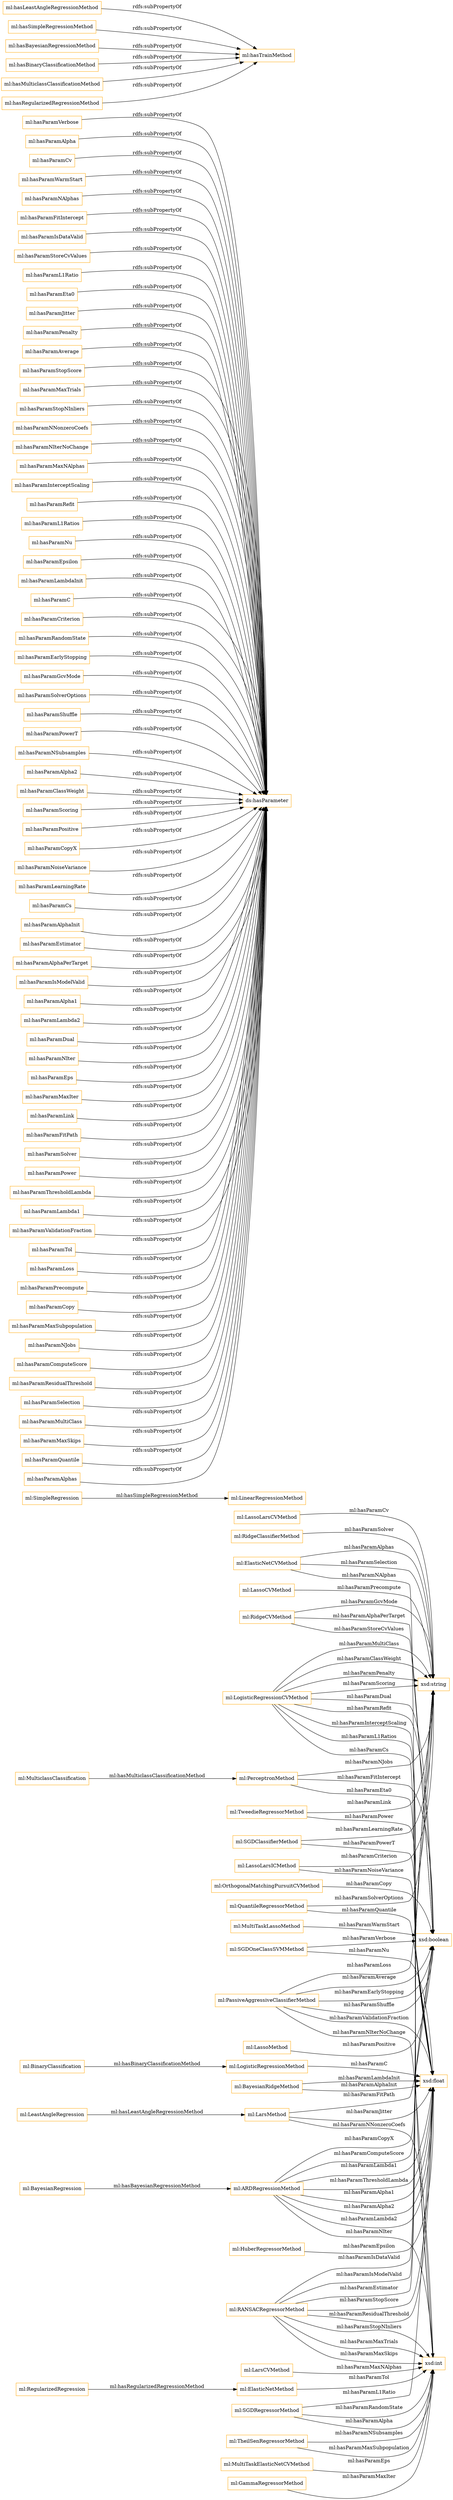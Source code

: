 digraph ar2dtool_diagram { 
rankdir=LR;
size="1501"
node [shape = rectangle, color="orange"]; "ml:LarsCVMethod" "ml:LarsMethod" "ml:HuberRegressorMethod" "ml:OrthogonalMatchingPursuitCVMethod" "ml:MultiTaskLassoMethod" "ml:SGDRegressorMethod" "ml:ARDRegressionMethod" "ml:MultiTaskElasticNetCVMethod" "ml:LassoLarsCVMethod" "ml:LogisticRegressionCVMethod" "ml:PerceptronMethod" "ml:LogisticRegressionMethod" "ml:RidgeClassifierMethod" "ml:SGDClassifierMethod" "ml:LassoLarsICMethod" "ml:PassiveAggressiveClassifierMethod" "ml:GammaRegressorMethod" "ml:RidgeCVMethod" "ml:SGDOneClassSVMMethod" "ml:TheilSenRegressorMethod" "ml:ElasticNetMethod" "ml:TweedieRegressorMethod" "ml:BayesianRidgeMethod" "ml:LassoMethod" "ml:LinearRegressionMethod" "ml:ElasticNetCVMethod" "ml:QuantileRegressorMethod" "ml:RANSACRegressorMethod" "ml:LassoCVMethod" ; /*classes style*/
	"ml:hasParamVerbose" -> "ds:hasParameter" [ label = "rdfs:subPropertyOf" ];
	"ml:hasParamAlpha" -> "ds:hasParameter" [ label = "rdfs:subPropertyOf" ];
	"ml:hasParamCv" -> "ds:hasParameter" [ label = "rdfs:subPropertyOf" ];
	"ml:hasParamWarmStart" -> "ds:hasParameter" [ label = "rdfs:subPropertyOf" ];
	"ml:hasParamNAlphas" -> "ds:hasParameter" [ label = "rdfs:subPropertyOf" ];
	"ml:hasParamFitIntercept" -> "ds:hasParameter" [ label = "rdfs:subPropertyOf" ];
	"ml:hasParamIsDataValid" -> "ds:hasParameter" [ label = "rdfs:subPropertyOf" ];
	"ml:hasParamStoreCvValues" -> "ds:hasParameter" [ label = "rdfs:subPropertyOf" ];
	"ml:hasParamL1Ratio" -> "ds:hasParameter" [ label = "rdfs:subPropertyOf" ];
	"ml:hasParamEta0" -> "ds:hasParameter" [ label = "rdfs:subPropertyOf" ];
	"ml:hasParamJitter" -> "ds:hasParameter" [ label = "rdfs:subPropertyOf" ];
	"ml:hasParamPenalty" -> "ds:hasParameter" [ label = "rdfs:subPropertyOf" ];
	"ml:hasParamAverage" -> "ds:hasParameter" [ label = "rdfs:subPropertyOf" ];
	"ml:hasParamStopScore" -> "ds:hasParameter" [ label = "rdfs:subPropertyOf" ];
	"ml:hasParamMaxTrials" -> "ds:hasParameter" [ label = "rdfs:subPropertyOf" ];
	"ml:hasParamStopNInliers" -> "ds:hasParameter" [ label = "rdfs:subPropertyOf" ];
	"ml:hasParamNNonzeroCoefs" -> "ds:hasParameter" [ label = "rdfs:subPropertyOf" ];
	"ml:hasParamNIterNoChange" -> "ds:hasParameter" [ label = "rdfs:subPropertyOf" ];
	"ml:hasParamMaxNAlphas" -> "ds:hasParameter" [ label = "rdfs:subPropertyOf" ];
	"ml:hasParamInterceptScaling" -> "ds:hasParameter" [ label = "rdfs:subPropertyOf" ];
	"ml:hasParamRefit" -> "ds:hasParameter" [ label = "rdfs:subPropertyOf" ];
	"ml:hasParamL1Ratios" -> "ds:hasParameter" [ label = "rdfs:subPropertyOf" ];
	"ml:hasParamNu" -> "ds:hasParameter" [ label = "rdfs:subPropertyOf" ];
	"ml:hasParamEpsilon" -> "ds:hasParameter" [ label = "rdfs:subPropertyOf" ];
	"ml:hasParamLambdaInit" -> "ds:hasParameter" [ label = "rdfs:subPropertyOf" ];
	"ml:hasParamC" -> "ds:hasParameter" [ label = "rdfs:subPropertyOf" ];
	"ml:hasParamCriterion" -> "ds:hasParameter" [ label = "rdfs:subPropertyOf" ];
	"ml:hasParamRandomState" -> "ds:hasParameter" [ label = "rdfs:subPropertyOf" ];
	"ml:hasParamEarlyStopping" -> "ds:hasParameter" [ label = "rdfs:subPropertyOf" ];
	"ml:hasParamGcvMode" -> "ds:hasParameter" [ label = "rdfs:subPropertyOf" ];
	"ml:hasParamSolverOptions" -> "ds:hasParameter" [ label = "rdfs:subPropertyOf" ];
	"ml:hasParamShuffle" -> "ds:hasParameter" [ label = "rdfs:subPropertyOf" ];
	"ml:hasParamPowerT" -> "ds:hasParameter" [ label = "rdfs:subPropertyOf" ];
	"ml:hasParamNSubsamples" -> "ds:hasParameter" [ label = "rdfs:subPropertyOf" ];
	"ml:hasParamAlpha2" -> "ds:hasParameter" [ label = "rdfs:subPropertyOf" ];
	"ml:hasParamClassWeight" -> "ds:hasParameter" [ label = "rdfs:subPropertyOf" ];
	"ml:hasParamScoring" -> "ds:hasParameter" [ label = "rdfs:subPropertyOf" ];
	"ml:hasParamPositive" -> "ds:hasParameter" [ label = "rdfs:subPropertyOf" ];
	"ml:hasLeastAngleRegressionMethod" -> "ml:hasTrainMethod" [ label = "rdfs:subPropertyOf" ];
	"ml:hasParamCopyX" -> "ds:hasParameter" [ label = "rdfs:subPropertyOf" ];
	"ml:hasSimpleRegressionMethod" -> "ml:hasTrainMethod" [ label = "rdfs:subPropertyOf" ];
	"ml:hasParamNoiseVariance" -> "ds:hasParameter" [ label = "rdfs:subPropertyOf" ];
	"ml:hasParamLearningRate" -> "ds:hasParameter" [ label = "rdfs:subPropertyOf" ];
	"ml:hasParamCs" -> "ds:hasParameter" [ label = "rdfs:subPropertyOf" ];
	"ml:hasParamAlphaInit" -> "ds:hasParameter" [ label = "rdfs:subPropertyOf" ];
	"ml:hasParamEstimator" -> "ds:hasParameter" [ label = "rdfs:subPropertyOf" ];
	"ml:hasParamAlphaPerTarget" -> "ds:hasParameter" [ label = "rdfs:subPropertyOf" ];
	"ml:hasParamIsModelValid" -> "ds:hasParameter" [ label = "rdfs:subPropertyOf" ];
	"ml:hasParamAlpha1" -> "ds:hasParameter" [ label = "rdfs:subPropertyOf" ];
	"ml:hasParamLambda2" -> "ds:hasParameter" [ label = "rdfs:subPropertyOf" ];
	"ml:hasParamDual" -> "ds:hasParameter" [ label = "rdfs:subPropertyOf" ];
	"ml:hasParamNIter" -> "ds:hasParameter" [ label = "rdfs:subPropertyOf" ];
	"ml:hasParamEps" -> "ds:hasParameter" [ label = "rdfs:subPropertyOf" ];
	"ml:hasBayesianRegressionMethod" -> "ml:hasTrainMethod" [ label = "rdfs:subPropertyOf" ];
	"ml:hasParamMaxIter" -> "ds:hasParameter" [ label = "rdfs:subPropertyOf" ];
	"ml:hasParamLink" -> "ds:hasParameter" [ label = "rdfs:subPropertyOf" ];
	"ml:hasBinaryClassificationMethod" -> "ml:hasTrainMethod" [ label = "rdfs:subPropertyOf" ];
	"ml:hasParamFitPath" -> "ds:hasParameter" [ label = "rdfs:subPropertyOf" ];
	"ml:hasParamSolver" -> "ds:hasParameter" [ label = "rdfs:subPropertyOf" ];
	"ml:hasParamPower" -> "ds:hasParameter" [ label = "rdfs:subPropertyOf" ];
	"ml:hasParamThresholdLambda" -> "ds:hasParameter" [ label = "rdfs:subPropertyOf" ];
	"ml:hasParamLambda1" -> "ds:hasParameter" [ label = "rdfs:subPropertyOf" ];
	"ml:hasParamValidationFraction" -> "ds:hasParameter" [ label = "rdfs:subPropertyOf" ];
	"ml:hasParamTol" -> "ds:hasParameter" [ label = "rdfs:subPropertyOf" ];
	"ml:hasMulticlassClassificationMethod" -> "ml:hasTrainMethod" [ label = "rdfs:subPropertyOf" ];
	"ml:hasParamLoss" -> "ds:hasParameter" [ label = "rdfs:subPropertyOf" ];
	"ml:hasParamPrecompute" -> "ds:hasParameter" [ label = "rdfs:subPropertyOf" ];
	"ml:hasParamCopy" -> "ds:hasParameter" [ label = "rdfs:subPropertyOf" ];
	"ml:hasParamMaxSubpopulation" -> "ds:hasParameter" [ label = "rdfs:subPropertyOf" ];
	"ml:hasRegularizedRegressionMethod" -> "ml:hasTrainMethod" [ label = "rdfs:subPropertyOf" ];
	"ml:hasParamNJobs" -> "ds:hasParameter" [ label = "rdfs:subPropertyOf" ];
	"ml:hasParamComputeScore" -> "ds:hasParameter" [ label = "rdfs:subPropertyOf" ];
	"ml:hasParamResidualThreshold" -> "ds:hasParameter" [ label = "rdfs:subPropertyOf" ];
	"ml:hasParamSelection" -> "ds:hasParameter" [ label = "rdfs:subPropertyOf" ];
	"ml:hasParamMultiClass" -> "ds:hasParameter" [ label = "rdfs:subPropertyOf" ];
	"ml:hasParamMaxSkips" -> "ds:hasParameter" [ label = "rdfs:subPropertyOf" ];
	"ml:hasParamQuantile" -> "ds:hasParameter" [ label = "rdfs:subPropertyOf" ];
	"ml:hasParamAlphas" -> "ds:hasParameter" [ label = "rdfs:subPropertyOf" ];
	"ml:BayesianRegression" -> "ml:ARDRegressionMethod" [ label = "ml:hasBayesianRegressionMethod" ];
	"ml:LassoLarsICMethod" -> "xsd:string" [ label = "ml:hasParamCriterion" ];
	"ml:LogisticRegressionMethod" -> "xsd:float" [ label = "ml:hasParamC" ];
	"ml:RidgeCVMethod" -> "xsd:string" [ label = "ml:hasParamGcvMode" ];
	"ml:PassiveAggressiveClassifierMethod" -> "xsd:float" [ label = "ml:hasParamValidationFraction" ];
	"ml:RANSACRegressorMethod" -> "xsd:int" [ label = "ml:hasParamMaxSkips" ];
	"ml:LogisticRegressionCVMethod" -> "xsd:int" [ label = "ml:hasParamCs" ];
	"ml:RidgeCVMethod" -> "xsd:boolean" [ label = "ml:hasParamAlphaPerTarget" ];
	"ml:TweedieRegressorMethod" -> "xsd:float" [ label = "ml:hasParamPower" ];
	"ml:RANSACRegressorMethod" -> "xsd:float" [ label = "ml:hasParamStopScore" ];
	"ml:QuantileRegressorMethod" -> "xsd:float" [ label = "ml:hasParamQuantile" ];
	"ml:SGDRegressorMethod" -> "xsd:int" [ label = "ml:hasParamAlpha" ];
	"ml:LassoLarsCVMethod" -> "xsd:string" [ label = "ml:hasParamCv" ];
	"ml:LogisticRegressionCVMethod" -> "xsd:string" [ label = "ml:hasParamScoring" ];
	"ml:TweedieRegressorMethod" -> "xsd:string" [ label = "ml:hasParamLink" ];
	"ml:PassiveAggressiveClassifierMethod" -> "xsd:boolean" [ label = "ml:hasParamAverage" ];
	"ml:TheilSenRegressorMethod" -> "xsd:int" [ label = "ml:hasParamMaxSubpopulation" ];
	"ml:TheilSenRegressorMethod" -> "xsd:int" [ label = "ml:hasParamNSubsamples" ];
	"ml:PassiveAggressiveClassifierMethod" -> "xsd:boolean" [ label = "ml:hasParamEarlyStopping" ];
	"ml:ARDRegressionMethod" -> "xsd:boolean" [ label = "ml:hasParamCopyX" ];
	"ml:LassoLarsICMethod" -> "xsd:float" [ label = "ml:hasParamNoiseVariance" ];
	"ml:LassoCVMethod" -> "xsd:string" [ label = "ml:hasParamPrecompute" ];
	"ml:PassiveAggressiveClassifierMethod" -> "xsd:int" [ label = "ml:hasParamNIterNoChange" ];
	"ml:RANSACRegressorMethod" -> "xsd:string" [ label = "ml:hasParamIsDataValid" ];
	"ml:SGDClassifierMethod" -> "xsd:string" [ label = "ml:hasParamLearningRate" ];
	"ml:PerceptronMethod" -> "xsd:boolean" [ label = "ml:hasParamFitIntercept" ];
	"ml:LarsMethod" -> "xsd:float" [ label = "ml:hasParamJitter" ];
	"ml:MultiTaskElasticNetCVMethod" -> "xsd:int" [ label = "ml:hasParamEps" ];
	"ml:ARDRegressionMethod" -> "xsd:float" [ label = "ml:hasParamAlpha1" ];
	"ml:ARDRegressionMethod" -> "xsd:float" [ label = "ml:hasParamAlpha2" ];
	"ml:RANSACRegressorMethod" -> "xsd:int" [ label = "ml:hasParamStopNInliers" ];
	"ml:LogisticRegressionCVMethod" -> "xsd:string" [ label = "ml:hasParamMultiClass" ];
	"ml:PerceptronMethod" -> "xsd:string" [ label = "ml:hasParamNJobs" ];
	"ml:ARDRegressionMethod" -> "xsd:float" [ label = "ml:hasParamLambda2" ];
	"ml:ARDRegressionMethod" -> "xsd:float" [ label = "ml:hasParamLambda1" ];
	"ml:LogisticRegressionCVMethod" -> "xsd:float" [ label = "ml:hasParamInterceptScaling" ];
	"ml:HuberRegressorMethod" -> "xsd:float" [ label = "ml:hasParamEpsilon" ];
	"ml:ElasticNetMethod" -> "xsd:int" [ label = "ml:hasParamTol" ];
	"ml:QuantileRegressorMethod" -> "xsd:string" [ label = "ml:hasParamSolverOptions" ];
	"ml:ARDRegressionMethod" -> "xsd:int" [ label = "ml:hasParamNIter" ];
	"ml:RegularizedRegression" -> "ml:ElasticNetMethod" [ label = "ml:hasRegularizedRegressionMethod" ];
	"ml:ARDRegressionMethod" -> "xsd:float" [ label = "ml:hasParamThresholdLambda" ];
	"ml:PassiveAggressiveClassifierMethod" -> "xsd:string" [ label = "ml:hasParamLoss" ];
	"ml:LarsMethod" -> "xsd:boolean" [ label = "ml:hasParamFitPath" ];
	"ml:LogisticRegressionCVMethod" -> "xsd:float" [ label = "ml:hasParamL1Ratios" ];
	"ml:RidgeClassifierMethod" -> "xsd:string" [ label = "ml:hasParamSolver" ];
	"ml:SimpleRegression" -> "ml:LinearRegressionMethod" [ label = "ml:hasSimpleRegressionMethod" ];
	"ml:RANSACRegressorMethod" -> "xsd:string" [ label = "ml:hasParamIsModelValid" ];
	"ml:LogisticRegressionCVMethod" -> "xsd:boolean" [ label = "ml:hasParamRefit" ];
	"ml:SGDRegressorMethod" -> "xsd:float" [ label = "ml:hasParamL1Ratio" ];
	"ml:LarsCVMethod" -> "xsd:int" [ label = "ml:hasParamMaxNAlphas" ];
	"ml:SGDClassifierMethod" -> "xsd:float" [ label = "ml:hasParamPowerT" ];
	"ml:BayesianRidgeMethod" -> "xsd:float" [ label = "ml:hasParamAlphaInit" ];
	"ml:PassiveAggressiveClassifierMethod" -> "xsd:boolean" [ label = "ml:hasParamShuffle" ];
	"ml:LogisticRegressionCVMethod" -> "xsd:boolean" [ label = "ml:hasParamDual" ];
	"ml:GammaRegressorMethod" -> "xsd:int" [ label = "ml:hasParamMaxIter" ];
	"ml:BinaryClassification" -> "ml:LogisticRegressionMethod" [ label = "ml:hasBinaryClassificationMethod" ];
	"ml:ARDRegressionMethod" -> "xsd:boolean" [ label = "ml:hasParamComputeScore" ];
	"ml:OrthogonalMatchingPursuitCVMethod" -> "xsd:boolean" [ label = "ml:hasParamCopy" ];
	"ml:RidgeCVMethod" -> "xsd:boolean" [ label = "ml:hasParamStoreCvValues" ];
	"ml:SGDOneClassSVMMethod" -> "xsd:float" [ label = "ml:hasParamNu" ];
	"ml:LarsMethod" -> "xsd:int" [ label = "ml:hasParamNNonzeroCoefs" ];
	"ml:LogisticRegressionCVMethod" -> "xsd:string" [ label = "ml:hasParamClassWeight" ];
	"ml:RANSACRegressorMethod" -> "xsd:float" [ label = "ml:hasParamResidualThreshold" ];
	"ml:SGDOneClassSVMMethod" -> "xsd:boolean" [ label = "ml:hasParamVerbose" ];
	"ml:SGDRegressorMethod" -> "xsd:int" [ label = "ml:hasParamRandomState" ];
	"ml:BayesianRidgeMethod" -> "xsd:float" [ label = "ml:hasParamLambdaInit" ];
	"ml:ElasticNetCVMethod" -> "xsd:string" [ label = "ml:hasParamAlphas" ];
	"ml:MultiTaskLassoMethod" -> "xsd:boolean" [ label = "ml:hasParamWarmStart" ];
	"ml:RANSACRegressorMethod" -> "xsd:string" [ label = "ml:hasParamEstimator" ];
	"ml:ElasticNetCVMethod" -> "xsd:string" [ label = "ml:hasParamSelection" ];
	"ml:ElasticNetCVMethod" -> "xsd:int" [ label = "ml:hasParamNAlphas" ];
	"ml:RANSACRegressorMethod" -> "xsd:int" [ label = "ml:hasParamMaxTrials" ];
	"ml:LassoMethod" -> "xsd:boolean" [ label = "ml:hasParamPositive" ];
	"ml:LeastAngleRegression" -> "ml:LarsMethod" [ label = "ml:hasLeastAngleRegressionMethod" ];
	"ml:MulticlassClassification" -> "ml:PerceptronMethod" [ label = "ml:hasMulticlassClassificationMethod" ];
	"ml:PerceptronMethod" -> "xsd:float" [ label = "ml:hasParamEta0" ];
	"ml:LogisticRegressionCVMethod" -> "xsd:string" [ label = "ml:hasParamPenalty" ];

}
